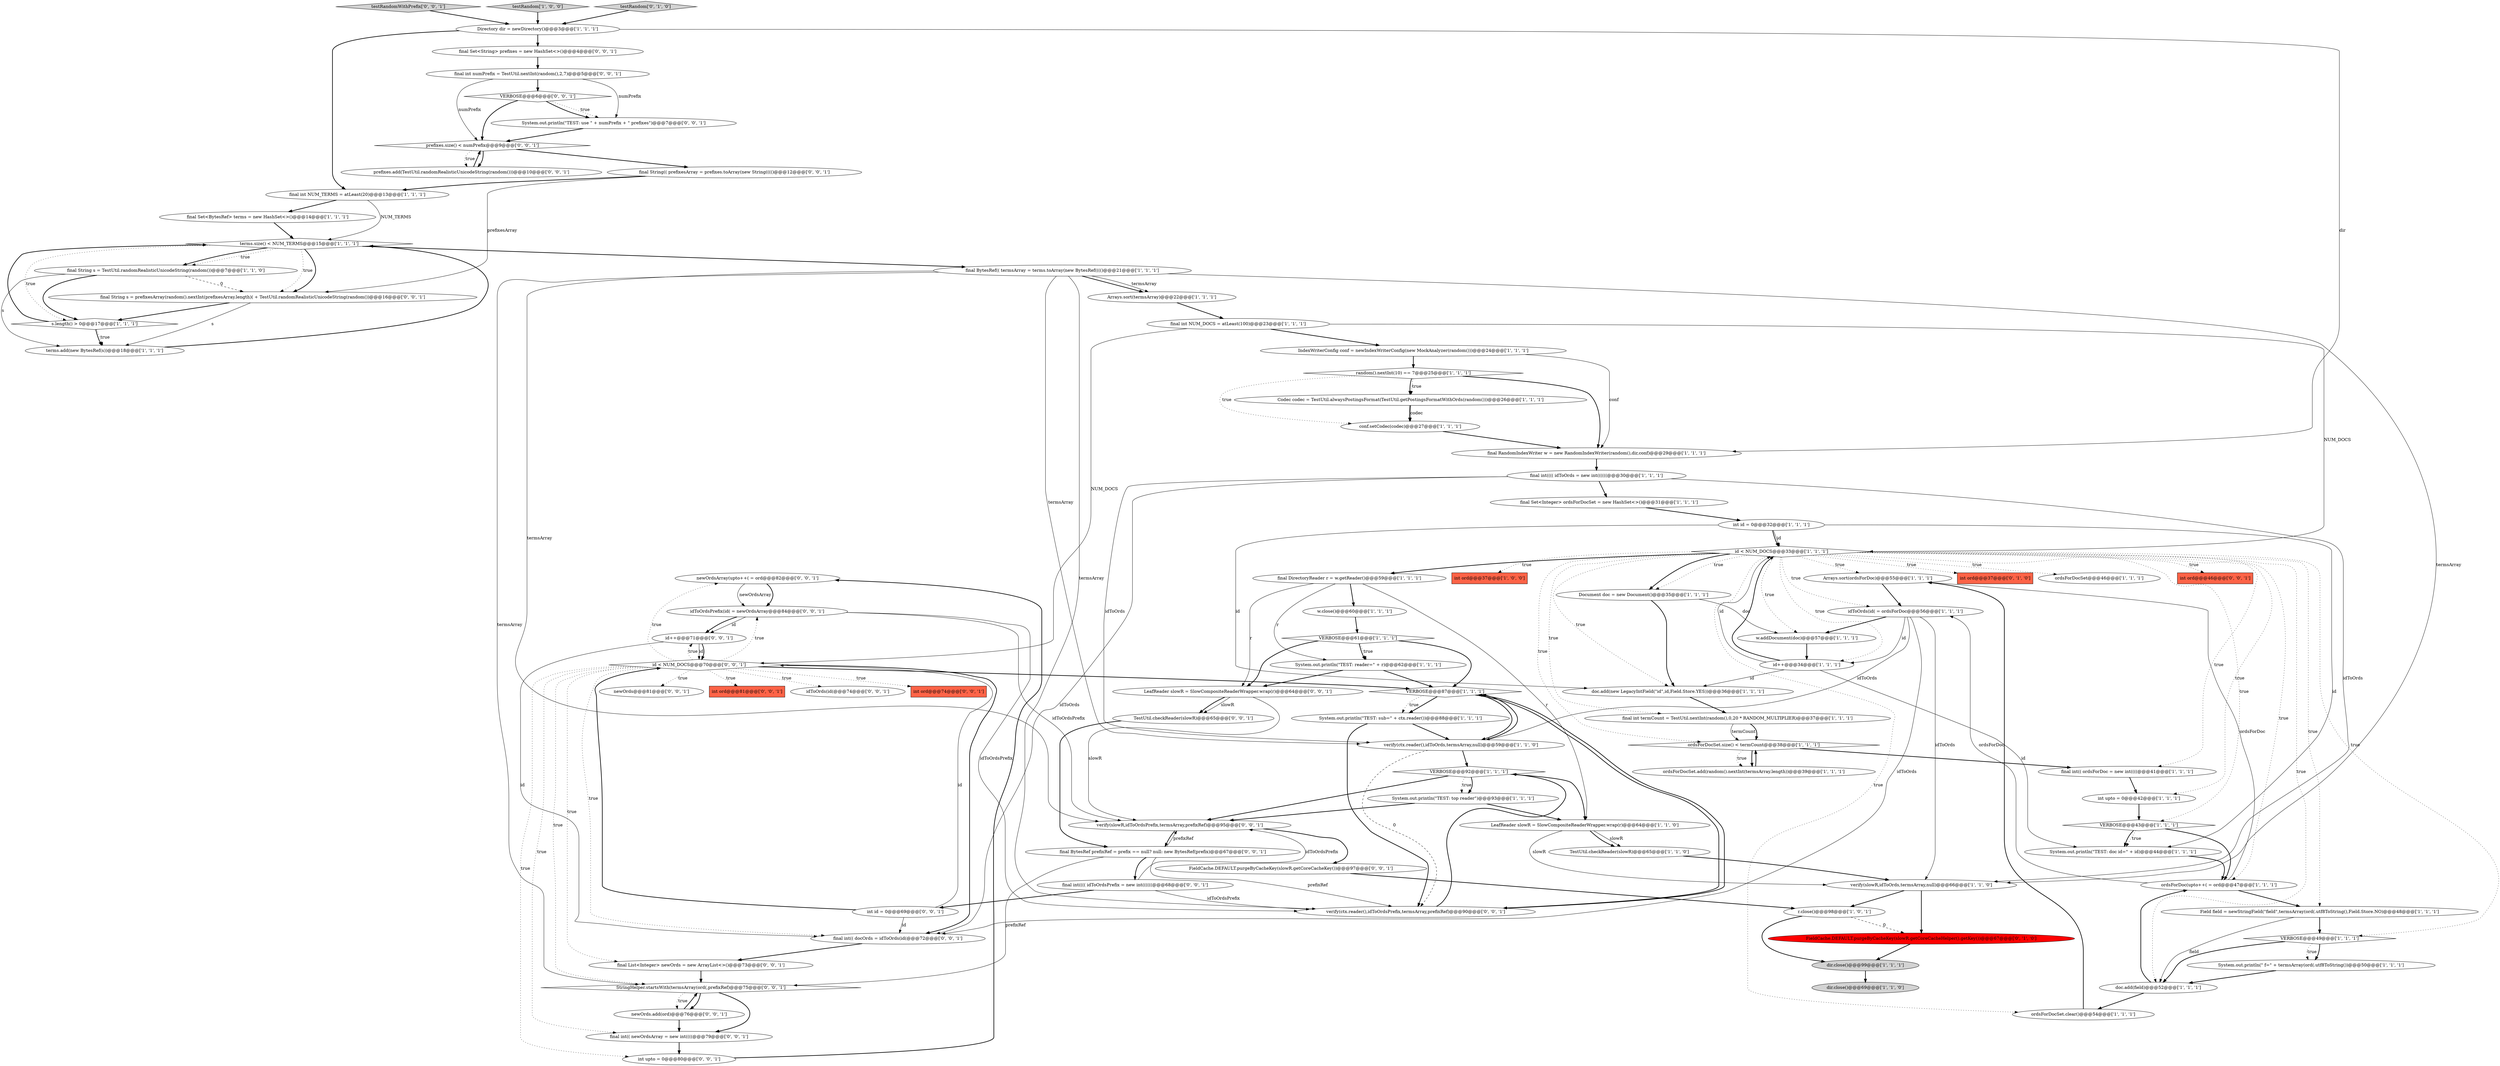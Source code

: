digraph {
83 [style = filled, label = "newOrdsArray(upto++( = ord@@@82@@@['0', '0', '1']", fillcolor = white, shape = ellipse image = "AAA0AAABBB3BBB"];
27 [style = filled, label = "System.out.println(\"TEST: reader=\" + r)@@@62@@@['1', '1', '1']", fillcolor = white, shape = ellipse image = "AAA0AAABBB1BBB"];
76 [style = filled, label = "testRandomWithPrefix['0', '0', '1']", fillcolor = lightgray, shape = diamond image = "AAA0AAABBB3BBB"];
81 [style = filled, label = "final BytesRef prefixRef = prefix == null? null: new BytesRef(prefix)@@@67@@@['0', '0', '1']", fillcolor = white, shape = ellipse image = "AAA0AAABBB3BBB"];
68 [style = filled, label = "newOrds.add(ord)@@@76@@@['0', '0', '1']", fillcolor = white, shape = ellipse image = "AAA0AAABBB3BBB"];
82 [style = filled, label = "int ord@@@46@@@['0', '0', '1']", fillcolor = tomato, shape = box image = "AAA0AAABBB3BBB"];
28 [style = filled, label = "final int NUM_TERMS = atLeast(20)@@@13@@@['1', '1', '1']", fillcolor = white, shape = ellipse image = "AAA0AAABBB1BBB"];
87 [style = filled, label = "System.out.println(\"TEST: use \" + numPrefix + \" prefixes\")@@@7@@@['0', '0', '1']", fillcolor = white, shape = ellipse image = "AAA0AAABBB3BBB"];
49 [style = filled, label = "final BytesRef(( termsArray = terms.toArray(new BytesRef(((()@@@21@@@['1', '1', '1']", fillcolor = white, shape = ellipse image = "AAA0AAABBB1BBB"];
46 [style = filled, label = "Arrays.sort(termsArray)@@@22@@@['1', '1', '1']", fillcolor = white, shape = ellipse image = "AAA0AAABBB1BBB"];
51 [style = filled, label = "VERBOSE@@@61@@@['1', '1', '1']", fillcolor = white, shape = diamond image = "AAA0AAABBB1BBB"];
19 [style = filled, label = "System.out.println(\" f=\" + termsArray(ord(.utf8ToString())@@@50@@@['1', '1', '1']", fillcolor = white, shape = ellipse image = "AAA0AAABBB1BBB"];
41 [style = filled, label = "System.out.println(\"TEST: doc id=\" + id)@@@44@@@['1', '1', '1']", fillcolor = white, shape = ellipse image = "AAA0AAABBB1BBB"];
3 [style = filled, label = "verify(slowR,idToOrds,termsArray,null)@@@66@@@['1', '1', '0']", fillcolor = white, shape = ellipse image = "AAA0AAABBB1BBB"];
32 [style = filled, label = "conf.setCodec(codec)@@@27@@@['1', '1', '1']", fillcolor = white, shape = ellipse image = "AAA0AAABBB1BBB"];
8 [style = filled, label = "final String s = TestUtil.randomRealisticUnicodeString(random())@@@7@@@['1', '1', '0']", fillcolor = white, shape = ellipse image = "AAA0AAABBB1BBB"];
15 [style = filled, label = "int ord@@@37@@@['1', '0', '0']", fillcolor = tomato, shape = box image = "AAA0AAABBB1BBB"];
90 [style = filled, label = "FieldCache.DEFAULT.purgeByCacheKey(slowR.getCoreCacheKey())@@@97@@@['0', '0', '1']", fillcolor = white, shape = ellipse image = "AAA0AAABBB3BBB"];
79 [style = filled, label = "final int numPrefix = TestUtil.nextInt(random(),2,7)@@@5@@@['0', '0', '1']", fillcolor = white, shape = ellipse image = "AAA0AAABBB3BBB"];
34 [style = filled, label = "Directory dir = newDirectory()@@@3@@@['1', '1', '1']", fillcolor = white, shape = ellipse image = "AAA0AAABBB1BBB"];
25 [style = filled, label = "Arrays.sort(ordsForDoc)@@@55@@@['1', '1', '1']", fillcolor = white, shape = ellipse image = "AAA0AAABBB1BBB"];
10 [style = filled, label = "terms.size() < NUM_TERMS@@@15@@@['1', '1', '1']", fillcolor = white, shape = diamond image = "AAA0AAABBB1BBB"];
71 [style = filled, label = "idToOrdsPrefix(id( = newOrdsArray@@@84@@@['0', '0', '1']", fillcolor = white, shape = ellipse image = "AAA0AAABBB3BBB"];
7 [style = filled, label = "id < NUM_DOCS@@@33@@@['1', '1', '1']", fillcolor = white, shape = diamond image = "AAA0AAABBB1BBB"];
12 [style = filled, label = "ordsForDocSet.size() < termCount@@@38@@@['1', '1', '1']", fillcolor = white, shape = diamond image = "AAA0AAABBB1BBB"];
16 [style = filled, label = "final Set<Integer> ordsForDocSet = new HashSet<>()@@@31@@@['1', '1', '1']", fillcolor = white, shape = ellipse image = "AAA0AAABBB1BBB"];
50 [style = filled, label = "IndexWriterConfig conf = newIndexWriterConfig(new MockAnalyzer(random()))@@@24@@@['1', '1', '1']", fillcolor = white, shape = ellipse image = "AAA0AAABBB1BBB"];
0 [style = filled, label = "doc.add(field)@@@52@@@['1', '1', '1']", fillcolor = white, shape = ellipse image = "AAA0AAABBB1BBB"];
11 [style = filled, label = "int id = 0@@@32@@@['1', '1', '1']", fillcolor = white, shape = ellipse image = "AAA0AAABBB1BBB"];
48 [style = filled, label = "final DirectoryReader r = w.getReader()@@@59@@@['1', '1', '1']", fillcolor = white, shape = ellipse image = "AAA0AAABBB1BBB"];
54 [style = filled, label = "testRandom['1', '0', '0']", fillcolor = lightgray, shape = diamond image = "AAA0AAABBB1BBB"];
26 [style = filled, label = "dir.close()@@@69@@@['1', '1', '0']", fillcolor = lightgray, shape = ellipse image = "AAA0AAABBB1BBB"];
21 [style = filled, label = "w.close()@@@60@@@['1', '1', '1']", fillcolor = white, shape = ellipse image = "AAA0AAABBB1BBB"];
65 [style = filled, label = "id++@@@71@@@['0', '0', '1']", fillcolor = white, shape = ellipse image = "AAA0AAABBB3BBB"];
45 [style = filled, label = "final int NUM_DOCS = atLeast(100)@@@23@@@['1', '1', '1']", fillcolor = white, shape = ellipse image = "AAA0AAABBB1BBB"];
61 [style = filled, label = "final String(( prefixesArray = prefixes.toArray(new String(((()@@@12@@@['0', '0', '1']", fillcolor = white, shape = ellipse image = "AAA0AAABBB3BBB"];
84 [style = filled, label = "StringHelper.startsWith(termsArray(ord(,prefixRef)@@@75@@@['0', '0', '1']", fillcolor = white, shape = diamond image = "AAA0AAABBB3BBB"];
39 [style = filled, label = "id++@@@34@@@['1', '1', '1']", fillcolor = white, shape = ellipse image = "AAA0AAABBB1BBB"];
47 [style = filled, label = "idToOrds(id( = ordsForDoc@@@56@@@['1', '1', '1']", fillcolor = white, shape = ellipse image = "AAA0AAABBB1BBB"];
85 [style = filled, label = "LeafReader slowR = SlowCompositeReaderWrapper.wrap(r)@@@64@@@['0', '0', '1']", fillcolor = white, shape = ellipse image = "AAA0AAABBB3BBB"];
58 [style = filled, label = "testRandom['0', '1', '0']", fillcolor = lightgray, shape = diamond image = "AAA0AAABBB2BBB"];
33 [style = filled, label = "VERBOSE@@@49@@@['1', '1', '1']", fillcolor = white, shape = diamond image = "AAA0AAABBB1BBB"];
56 [style = filled, label = "FieldCache.DEFAULT.purgeByCacheKey(slowR.getCoreCacheHelper().getKey())@@@67@@@['0', '1', '0']", fillcolor = red, shape = ellipse image = "AAA1AAABBB2BBB"];
44 [style = filled, label = "final int termCount = TestUtil.nextInt(random(),0,20 * RANDOM_MULTIPLIER)@@@37@@@['1', '1', '1']", fillcolor = white, shape = ellipse image = "AAA0AAABBB1BBB"];
63 [style = filled, label = "prefixes.add(TestUtil.randomRealisticUnicodeString(random()))@@@10@@@['0', '0', '1']", fillcolor = white, shape = ellipse image = "AAA0AAABBB3BBB"];
17 [style = filled, label = "int upto = 0@@@42@@@['1', '1', '1']", fillcolor = white, shape = ellipse image = "AAA0AAABBB1BBB"];
75 [style = filled, label = "final int(( newOrdsArray = new int((((@@@79@@@['0', '0', '1']", fillcolor = white, shape = ellipse image = "AAA0AAABBB3BBB"];
86 [style = filled, label = "TestUtil.checkReader(slowR)@@@65@@@['0', '0', '1']", fillcolor = white, shape = ellipse image = "AAA0AAABBB3BBB"];
64 [style = filled, label = "int upto = 0@@@80@@@['0', '0', '1']", fillcolor = white, shape = ellipse image = "AAA0AAABBB3BBB"];
66 [style = filled, label = "newOrds@@@81@@@['0', '0', '1']", fillcolor = white, shape = ellipse image = "AAA0AAABBB3BBB"];
77 [style = filled, label = "int ord@@@81@@@['0', '0', '1']", fillcolor = tomato, shape = box image = "AAA0AAABBB3BBB"];
1 [style = filled, label = "r.close()@@@98@@@['1', '0', '1']", fillcolor = white, shape = ellipse image = "AAA0AAABBB1BBB"];
70 [style = filled, label = "int id = 0@@@69@@@['0', '0', '1']", fillcolor = white, shape = ellipse image = "AAA0AAABBB3BBB"];
67 [style = filled, label = "final Set<String> prefixes = new HashSet<>()@@@4@@@['0', '0', '1']", fillcolor = white, shape = ellipse image = "AAA0AAABBB3BBB"];
24 [style = filled, label = "terms.add(new BytesRef(s))@@@18@@@['1', '1', '1']", fillcolor = white, shape = ellipse image = "AAA0AAABBB1BBB"];
38 [style = filled, label = "final RandomIndexWriter w = new RandomIndexWriter(random(),dir,conf)@@@29@@@['1', '1', '1']", fillcolor = white, shape = ellipse image = "AAA0AAABBB1BBB"];
74 [style = filled, label = "idToOrds(id(@@@74@@@['0', '0', '1']", fillcolor = white, shape = ellipse image = "AAA0AAABBB3BBB"];
30 [style = filled, label = "Codec codec = TestUtil.alwaysPostingsFormat(TestUtil.getPostingsFormatWithOrds(random()))@@@26@@@['1', '1', '1']", fillcolor = white, shape = ellipse image = "AAA0AAABBB1BBB"];
60 [style = filled, label = "final int(((( idToOrdsPrefix = new int((((((@@@68@@@['0', '0', '1']", fillcolor = white, shape = ellipse image = "AAA0AAABBB3BBB"];
42 [style = filled, label = "final int(((( idToOrds = new int((((((@@@30@@@['1', '1', '1']", fillcolor = white, shape = ellipse image = "AAA0AAABBB1BBB"];
14 [style = filled, label = "System.out.println(\"TEST: sub=\" + ctx.reader())@@@88@@@['1', '1', '1']", fillcolor = white, shape = ellipse image = "AAA0AAABBB1BBB"];
9 [style = filled, label = "Document doc = new Document()@@@35@@@['1', '1', '1']", fillcolor = white, shape = ellipse image = "AAA0AAABBB1BBB"];
4 [style = filled, label = "VERBOSE@@@87@@@['1', '1', '1']", fillcolor = white, shape = diamond image = "AAA0AAABBB1BBB"];
88 [style = filled, label = "final int(( docOrds = idToOrds(id(@@@72@@@['0', '0', '1']", fillcolor = white, shape = ellipse image = "AAA0AAABBB3BBB"];
22 [style = filled, label = "s.length() > 0@@@17@@@['1', '1', '1']", fillcolor = white, shape = diamond image = "AAA0AAABBB1BBB"];
37 [style = filled, label = "System.out.println(\"TEST: top reader\")@@@93@@@['1', '1', '1']", fillcolor = white, shape = ellipse image = "AAA0AAABBB1BBB"];
18 [style = filled, label = "ordsForDoc(upto++( = ord@@@47@@@['1', '1', '1']", fillcolor = white, shape = ellipse image = "AAA0AAABBB1BBB"];
53 [style = filled, label = "verify(ctx.reader(),idToOrds,termsArray,null)@@@59@@@['1', '1', '0']", fillcolor = white, shape = ellipse image = "AAA0AAABBB1BBB"];
89 [style = filled, label = "prefixes.size() < numPrefix@@@9@@@['0', '0', '1']", fillcolor = white, shape = diamond image = "AAA0AAABBB3BBB"];
35 [style = filled, label = "doc.add(new LegacyIntField(\"id\",id,Field.Store.YES))@@@36@@@['1', '1', '1']", fillcolor = white, shape = ellipse image = "AAA0AAABBB1BBB"];
62 [style = filled, label = "int ord@@@74@@@['0', '0', '1']", fillcolor = tomato, shape = box image = "AAA0AAABBB3BBB"];
20 [style = filled, label = "TestUtil.checkReader(slowR)@@@65@@@['1', '1', '0']", fillcolor = white, shape = ellipse image = "AAA0AAABBB1BBB"];
2 [style = filled, label = "final int(( ordsForDoc = new int((((@@@41@@@['1', '1', '1']", fillcolor = white, shape = ellipse image = "AAA0AAABBB1BBB"];
80 [style = filled, label = "VERBOSE@@@6@@@['0', '0', '1']", fillcolor = white, shape = diamond image = "AAA0AAABBB3BBB"];
78 [style = filled, label = "verify(slowR,idToOrdsPrefix,termsArray,prefixRef)@@@95@@@['0', '0', '1']", fillcolor = white, shape = ellipse image = "AAA0AAABBB3BBB"];
29 [style = filled, label = "ordsForDocSet.clear()@@@54@@@['1', '1', '1']", fillcolor = white, shape = ellipse image = "AAA0AAABBB1BBB"];
6 [style = filled, label = "Field field = newStringField(\"field\",termsArray(ord(.utf8ToString(),Field.Store.NO)@@@48@@@['1', '1', '1']", fillcolor = white, shape = ellipse image = "AAA0AAABBB1BBB"];
31 [style = filled, label = "dir.close()@@@99@@@['1', '1', '1']", fillcolor = lightgray, shape = ellipse image = "AAA0AAABBB1BBB"];
73 [style = filled, label = "verify(ctx.reader(),idToOrdsPrefix,termsArray,prefixRef)@@@90@@@['0', '0', '1']", fillcolor = white, shape = ellipse image = "AAA0AAABBB3BBB"];
13 [style = filled, label = "VERBOSE@@@92@@@['1', '1', '1']", fillcolor = white, shape = diamond image = "AAA0AAABBB1BBB"];
23 [style = filled, label = "final Set<BytesRef> terms = new HashSet<>()@@@14@@@['1', '1', '1']", fillcolor = white, shape = ellipse image = "AAA0AAABBB1BBB"];
57 [style = filled, label = "int ord@@@37@@@['0', '1', '0']", fillcolor = tomato, shape = box image = "AAA0AAABBB2BBB"];
5 [style = filled, label = "w.addDocument(doc)@@@57@@@['1', '1', '1']", fillcolor = white, shape = ellipse image = "AAA0AAABBB1BBB"];
69 [style = filled, label = "final String s = prefixesArray(random().nextInt(prefixesArray.length)( + TestUtil.randomRealisticUnicodeString(random())@@@16@@@['0', '0', '1']", fillcolor = white, shape = ellipse image = "AAA0AAABBB3BBB"];
55 [style = filled, label = "random().nextInt(10) == 7@@@25@@@['1', '1', '1']", fillcolor = white, shape = diamond image = "AAA0AAABBB1BBB"];
52 [style = filled, label = "LeafReader slowR = SlowCompositeReaderWrapper.wrap(r)@@@64@@@['1', '1', '0']", fillcolor = white, shape = ellipse image = "AAA0AAABBB1BBB"];
59 [style = filled, label = "final List<Integer> newOrds = new ArrayList<>()@@@73@@@['0', '0', '1']", fillcolor = white, shape = ellipse image = "AAA0AAABBB3BBB"];
36 [style = filled, label = "ordsForDocSet@@@46@@@['1', '1', '1']", fillcolor = white, shape = ellipse image = "AAA0AAABBB1BBB"];
72 [style = filled, label = "id < NUM_DOCS@@@70@@@['0', '0', '1']", fillcolor = white, shape = diamond image = "AAA0AAABBB3BBB"];
40 [style = filled, label = "VERBOSE@@@43@@@['1', '1', '1']", fillcolor = white, shape = diamond image = "AAA0AAABBB1BBB"];
43 [style = filled, label = "ordsForDocSet.add(random().nextInt(termsArray.length))@@@39@@@['1', '1', '1']", fillcolor = white, shape = ellipse image = "AAA0AAABBB1BBB"];
10->8 [style = dotted, label="true"];
21->51 [style = bold, label=""];
34->67 [style = bold, label=""];
47->3 [style = solid, label="idToOrds"];
72->75 [style = dotted, label="true"];
81->78 [style = solid, label="prefixRef"];
4->53 [style = bold, label=""];
7->36 [style = dotted, label="true"];
7->33 [style = dotted, label="true"];
73->4 [style = bold, label=""];
65->72 [style = solid, label="id"];
44->12 [style = solid, label="termCount"];
81->73 [style = solid, label="prefixRef"];
85->86 [style = bold, label=""];
7->48 [style = bold, label=""];
27->85 [style = bold, label=""];
38->42 [style = bold, label=""];
72->4 [style = bold, label=""];
42->53 [style = solid, label="idToOrds"];
7->39 [style = dotted, label="true"];
9->35 [style = bold, label=""];
49->78 [style = solid, label="termsArray"];
39->35 [style = solid, label="id"];
72->83 [style = dotted, label="true"];
10->69 [style = dotted, label="true"];
33->0 [style = bold, label=""];
7->9 [style = bold, label=""];
12->2 [style = bold, label=""];
10->8 [style = bold, label=""];
50->55 [style = bold, label=""];
72->88 [style = dotted, label="true"];
48->21 [style = bold, label=""];
49->84 [style = solid, label="termsArray"];
13->37 [style = dotted, label="true"];
71->78 [style = solid, label="idToOrdsPrefix"];
7->82 [style = dotted, label="true"];
1->31 [style = bold, label=""];
70->88 [style = solid, label="id"];
71->65 [style = bold, label=""];
49->73 [style = solid, label="termsArray"];
47->53 [style = solid, label="idToOrds"];
59->84 [style = bold, label=""];
18->25 [style = solid, label="ordsForDoc"];
60->73 [style = solid, label="idToOrdsPrefix"];
45->72 [style = solid, label="NUM_DOCS"];
11->41 [style = solid, label="id"];
40->41 [style = dotted, label="true"];
24->10 [style = bold, label=""];
76->34 [style = bold, label=""];
7->6 [style = dotted, label="true"];
25->47 [style = bold, label=""];
4->73 [style = bold, label=""];
60->78 [style = solid, label="idToOrdsPrefix"];
35->44 [style = bold, label=""];
5->39 [style = bold, label=""];
8->69 [style = dashed, label="0"];
42->3 [style = solid, label="idToOrds"];
7->40 [style = dotted, label="true"];
60->70 [style = bold, label=""];
39->41 [style = solid, label="id"];
1->56 [style = dashed, label="0"];
52->20 [style = solid, label="slowR"];
0->29 [style = bold, label=""];
55->38 [style = bold, label=""];
20->3 [style = bold, label=""];
22->24 [style = dotted, label="true"];
72->62 [style = dotted, label="true"];
75->64 [style = bold, label=""];
44->12 [style = bold, label=""];
70->72 [style = solid, label="id"];
72->71 [style = dotted, label="true"];
89->63 [style = bold, label=""];
73->13 [style = bold, label=""];
51->85 [style = bold, label=""];
8->22 [style = bold, label=""];
7->12 [style = dotted, label="true"];
7->29 [style = dotted, label="true"];
72->77 [style = dotted, label="true"];
13->37 [style = bold, label=""];
52->3 [style = solid, label="slowR"];
84->68 [style = bold, label=""];
39->7 [style = bold, label=""];
43->12 [style = bold, label=""];
65->72 [style = bold, label=""];
68->84 [style = bold, label=""];
49->46 [style = bold, label=""];
63->89 [style = bold, label=""];
72->84 [style = dotted, label="true"];
14->73 [style = bold, label=""];
8->24 [style = solid, label="s"];
61->69 [style = solid, label="prefixesArray"];
23->10 [style = bold, label=""];
51->27 [style = bold, label=""];
80->87 [style = dotted, label="true"];
7->35 [style = dotted, label="true"];
58->34 [style = bold, label=""];
84->68 [style = dotted, label="true"];
72->66 [style = dotted, label="true"];
71->65 [style = solid, label="id"];
7->17 [style = dotted, label="true"];
50->38 [style = solid, label="conf"];
61->28 [style = bold, label=""];
10->49 [style = bold, label=""];
6->0 [style = solid, label="field"];
79->89 [style = solid, label="numPrefix"];
51->27 [style = dotted, label="true"];
48->52 [style = solid, label="r"];
2->17 [style = bold, label=""];
85->86 [style = solid, label="slowR"];
7->2 [style = dotted, label="true"];
4->14 [style = bold, label=""];
51->4 [style = bold, label=""];
3->1 [style = bold, label=""];
56->31 [style = bold, label=""];
89->63 [style = dotted, label="true"];
45->7 [style = solid, label="NUM_DOCS"];
69->24 [style = solid, label="s"];
79->80 [style = bold, label=""];
12->43 [style = dotted, label="true"];
72->74 [style = dotted, label="true"];
42->16 [style = bold, label=""];
17->40 [style = bold, label=""];
69->22 [style = bold, label=""];
30->32 [style = bold, label=""];
79->87 [style = solid, label="numPrefix"];
71->73 [style = solid, label="idToOrdsPrefix"];
72->64 [style = dotted, label="true"];
7->0 [style = dotted, label="true"];
72->65 [style = dotted, label="true"];
7->15 [style = dotted, label="true"];
80->89 [style = bold, label=""];
55->30 [style = dotted, label="true"];
19->0 [style = bold, label=""];
83->71 [style = solid, label="newOrdsArray"];
85->78 [style = solid, label="slowR"];
7->5 [style = dotted, label="true"];
34->28 [style = bold, label=""];
31->26 [style = bold, label=""];
7->57 [style = dotted, label="true"];
55->30 [style = bold, label=""];
18->6 [style = bold, label=""];
28->23 [style = bold, label=""];
48->27 [style = solid, label="r"];
6->33 [style = bold, label=""];
55->32 [style = dotted, label="true"];
72->88 [style = bold, label=""];
47->5 [style = bold, label=""];
22->10 [style = bold, label=""];
81->84 [style = solid, label="prefixRef"];
7->18 [style = dotted, label="true"];
11->7 [style = solid, label="id"];
0->18 [style = bold, label=""];
28->10 [style = solid, label="NUM_TERMS"];
37->52 [style = bold, label=""];
30->32 [style = solid, label="codec"];
70->72 [style = bold, label=""];
12->43 [style = bold, label=""];
33->19 [style = bold, label=""];
67->79 [style = bold, label=""];
14->53 [style = bold, label=""];
13->52 [style = bold, label=""];
41->18 [style = bold, label=""];
89->61 [style = bold, label=""];
47->88 [style = solid, label="idToOrds"];
53->13 [style = bold, label=""];
54->34 [style = bold, label=""];
78->81 [style = bold, label=""];
78->90 [style = bold, label=""];
83->71 [style = bold, label=""];
86->81 [style = bold, label=""];
16->11 [style = bold, label=""];
90->1 [style = bold, label=""];
49->46 [style = solid, label="termsArray"];
18->47 [style = solid, label="ordsForDoc"];
80->87 [style = bold, label=""];
13->78 [style = bold, label=""];
29->25 [style = bold, label=""];
84->75 [style = bold, label=""];
37->78 [style = bold, label=""];
40->18 [style = bold, label=""];
34->38 [style = solid, label="dir"];
81->60 [style = bold, label=""];
7->9 [style = dotted, label="true"];
4->14 [style = dotted, label="true"];
53->73 [style = dashed, label="0"];
52->20 [style = bold, label=""];
9->5 [style = solid, label="doc"];
49->53 [style = solid, label="termsArray"];
32->38 [style = bold, label=""];
48->85 [style = solid, label="r"];
27->4 [style = bold, label=""];
49->3 [style = solid, label="termsArray"];
11->35 [style = solid, label="id"];
7->47 [style = dotted, label="true"];
45->50 [style = bold, label=""];
7->44 [style = dotted, label="true"];
10->69 [style = bold, label=""];
40->41 [style = bold, label=""];
88->59 [style = bold, label=""];
68->75 [style = bold, label=""];
7->25 [style = dotted, label="true"];
47->39 [style = solid, label="id"];
10->22 [style = dotted, label="true"];
46->45 [style = bold, label=""];
65->88 [style = solid, label="id"];
33->19 [style = dotted, label="true"];
87->89 [style = bold, label=""];
64->83 [style = bold, label=""];
39->7 [style = solid, label="id"];
72->59 [style = dotted, label="true"];
22->24 [style = bold, label=""];
53->4 [style = bold, label=""];
42->88 [style = solid, label="idToOrds"];
11->7 [style = bold, label=""];
3->56 [style = bold, label=""];
}
